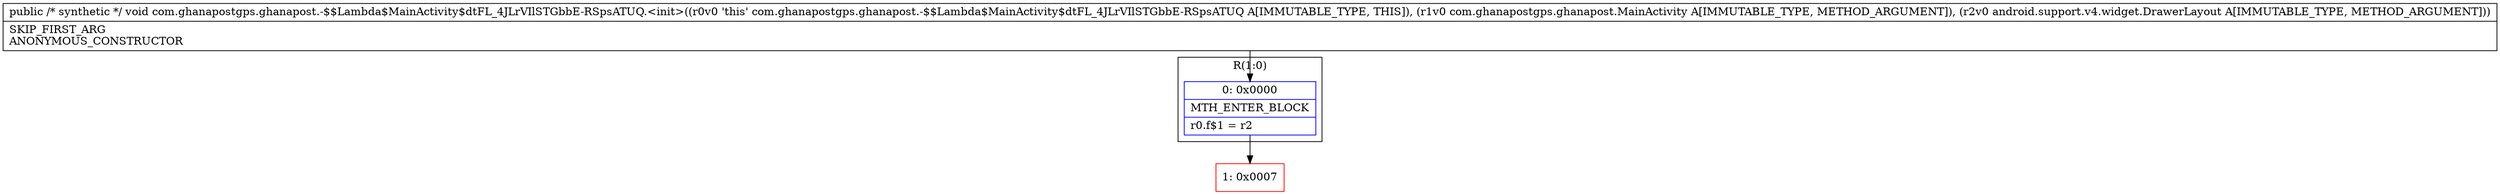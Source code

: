 digraph "CFG forcom.ghanapostgps.ghanapost.\-$$Lambda$MainActivity$dtFL_4JLrVIlSTGbbE\-RSpsATUQ.\<init\>(Lcom\/ghanapostgps\/ghanapost\/MainActivity;Landroid\/support\/v4\/widget\/DrawerLayout;)V" {
subgraph cluster_Region_758727830 {
label = "R(1:0)";
node [shape=record,color=blue];
Node_0 [shape=record,label="{0\:\ 0x0000|MTH_ENTER_BLOCK\l|r0.f$1 = r2\l}"];
}
Node_1 [shape=record,color=red,label="{1\:\ 0x0007}"];
MethodNode[shape=record,label="{public \/* synthetic *\/ void com.ghanapostgps.ghanapost.\-$$Lambda$MainActivity$dtFL_4JLrVIlSTGbbE\-RSpsATUQ.\<init\>((r0v0 'this' com.ghanapostgps.ghanapost.\-$$Lambda$MainActivity$dtFL_4JLrVIlSTGbbE\-RSpsATUQ A[IMMUTABLE_TYPE, THIS]), (r1v0 com.ghanapostgps.ghanapost.MainActivity A[IMMUTABLE_TYPE, METHOD_ARGUMENT]), (r2v0 android.support.v4.widget.DrawerLayout A[IMMUTABLE_TYPE, METHOD_ARGUMENT]))  | SKIP_FIRST_ARG\lANONYMOUS_CONSTRUCTOR\l}"];
MethodNode -> Node_0;
Node_0 -> Node_1;
}

